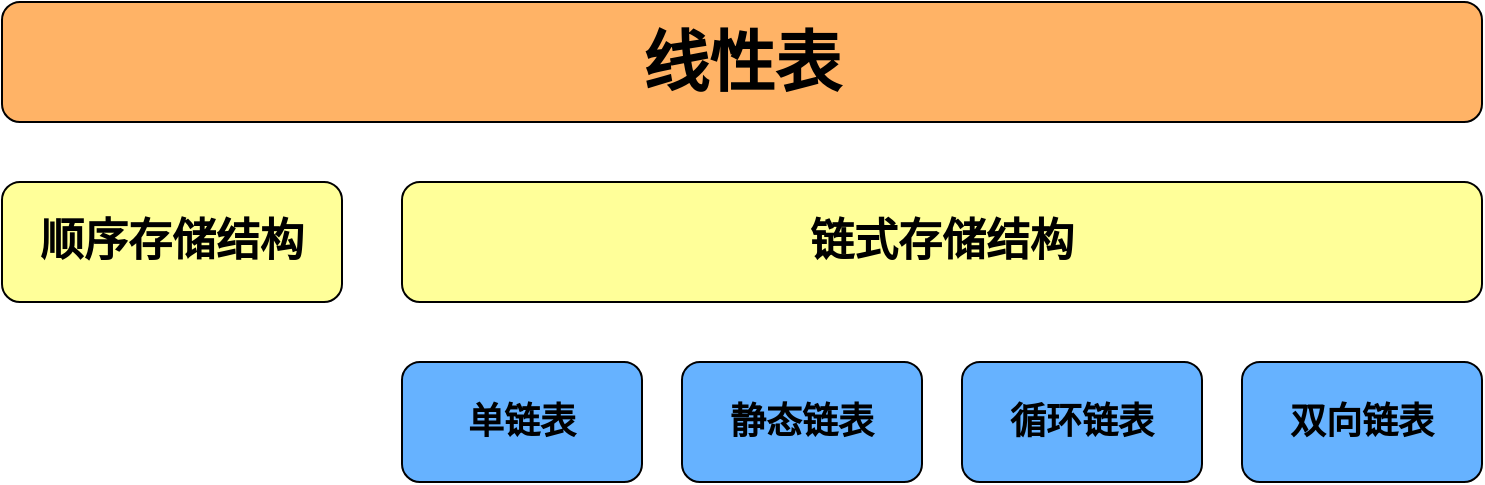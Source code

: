 <mxfile>
    <diagram id="qzpnuxkKfsggMc_6vcHb" name="Page-1">
        <mxGraphModel dx="1282" dy="1558" grid="1" gridSize="10" guides="1" tooltips="1" connect="1" arrows="1" fold="1" page="1" pageScale="1" pageWidth="850" pageHeight="1100" math="0" shadow="0">
            <root>
                <mxCell id="0"/>
                <mxCell id="1" parent="0"/>
                <mxCell id="2" value="&lt;b&gt;&lt;font style=&quot;font-size: 33px;&quot;&gt;线性表&lt;/font&gt;&lt;/b&gt;" style="rounded=1;whiteSpace=wrap;html=1;fillColor=#FFB366;" vertex="1" parent="1">
                    <mxGeometry x="90" y="170" width="740" height="60" as="geometry"/>
                </mxCell>
                <mxCell id="3" value="&lt;b&gt;&lt;font style=&quot;font-size: 22px;&quot;&gt;顺序存储结构&lt;/font&gt;&lt;/b&gt;" style="rounded=1;whiteSpace=wrap;html=1;fillColor=#FFFF99;" vertex="1" parent="1">
                    <mxGeometry x="90" y="260" width="170" height="60" as="geometry"/>
                </mxCell>
                <mxCell id="4" value="&lt;b&gt;&lt;font style=&quot;font-size: 22px;&quot;&gt;链式存储结构&lt;/font&gt;&lt;/b&gt;" style="rounded=1;whiteSpace=wrap;html=1;fillColor=#FFFF99;" vertex="1" parent="1">
                    <mxGeometry x="290" y="260" width="540" height="60" as="geometry"/>
                </mxCell>
                <mxCell id="5" value="&lt;b&gt;&lt;font style=&quot;font-size: 18px;&quot;&gt;单链表&lt;/font&gt;&lt;/b&gt;" style="rounded=1;whiteSpace=wrap;html=1;fillColor=#66B2FF;" vertex="1" parent="1">
                    <mxGeometry x="290" y="350" width="120" height="60" as="geometry"/>
                </mxCell>
                <mxCell id="6" value="&lt;b&gt;&lt;font style=&quot;font-size: 18px;&quot;&gt;静态链表&lt;/font&gt;&lt;/b&gt;" style="rounded=1;whiteSpace=wrap;html=1;fillColor=#66B2FF;" vertex="1" parent="1">
                    <mxGeometry x="430" y="350" width="120" height="60" as="geometry"/>
                </mxCell>
                <mxCell id="7" value="&lt;b&gt;&lt;font style=&quot;font-size: 18px;&quot;&gt;循环链表&lt;/font&gt;&lt;/b&gt;" style="rounded=1;whiteSpace=wrap;html=1;fillColor=#66B2FF;" vertex="1" parent="1">
                    <mxGeometry x="570" y="350" width="120" height="60" as="geometry"/>
                </mxCell>
                <mxCell id="8" value="&lt;b&gt;&lt;font style=&quot;font-size: 18px;&quot;&gt;双向链表&lt;/font&gt;&lt;/b&gt;" style="rounded=1;whiteSpace=wrap;html=1;fillColor=#66B2FF;" vertex="1" parent="1">
                    <mxGeometry x="710" y="350" width="120" height="60" as="geometry"/>
                </mxCell>
            </root>
        </mxGraphModel>
    </diagram>
</mxfile>